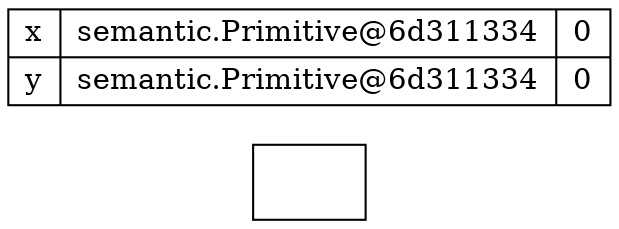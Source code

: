 digraph structs {
    rankdir=LR;
    TDS0_0[shape=record, label=""]
TDS_1_0[shape=record, label="{x|semantic.Primitive@6d311334|0}|{y|semantic.Primitive@6d311334|0}"]
}
